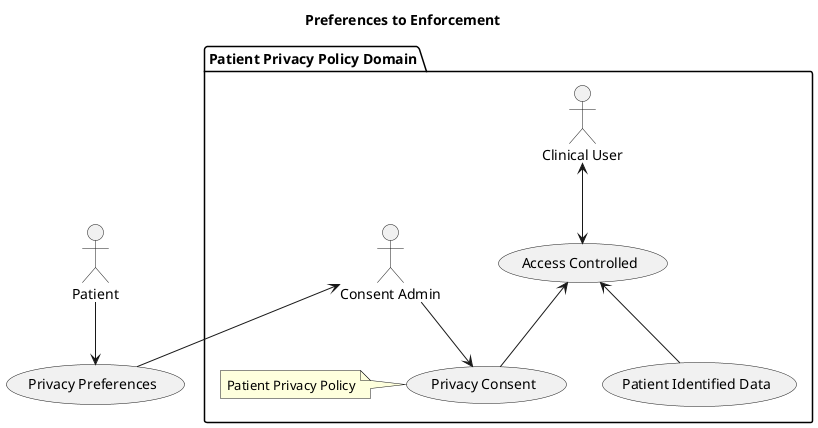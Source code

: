 
@startuml
skinparam svgDimensionStyle false
title Preferences to Enforcement

:Patient: --> (Pref)
"Privacy Preferences" as (Pref)

package "Patient Privacy Policy Domain" {
"Consent Admin" as Admin
"Clinical User" as Clin

Admin <-- (Pref)
Admin --> (Privacy Consent)
note left of (Privacy Consent) : Patient Privacy Policy

Clin <--> (Access Controlled)
(Access Controlled) <-- (Privacy Consent)
(Patient Identified Data) -up-> (Access Controlled)
}
@enduml